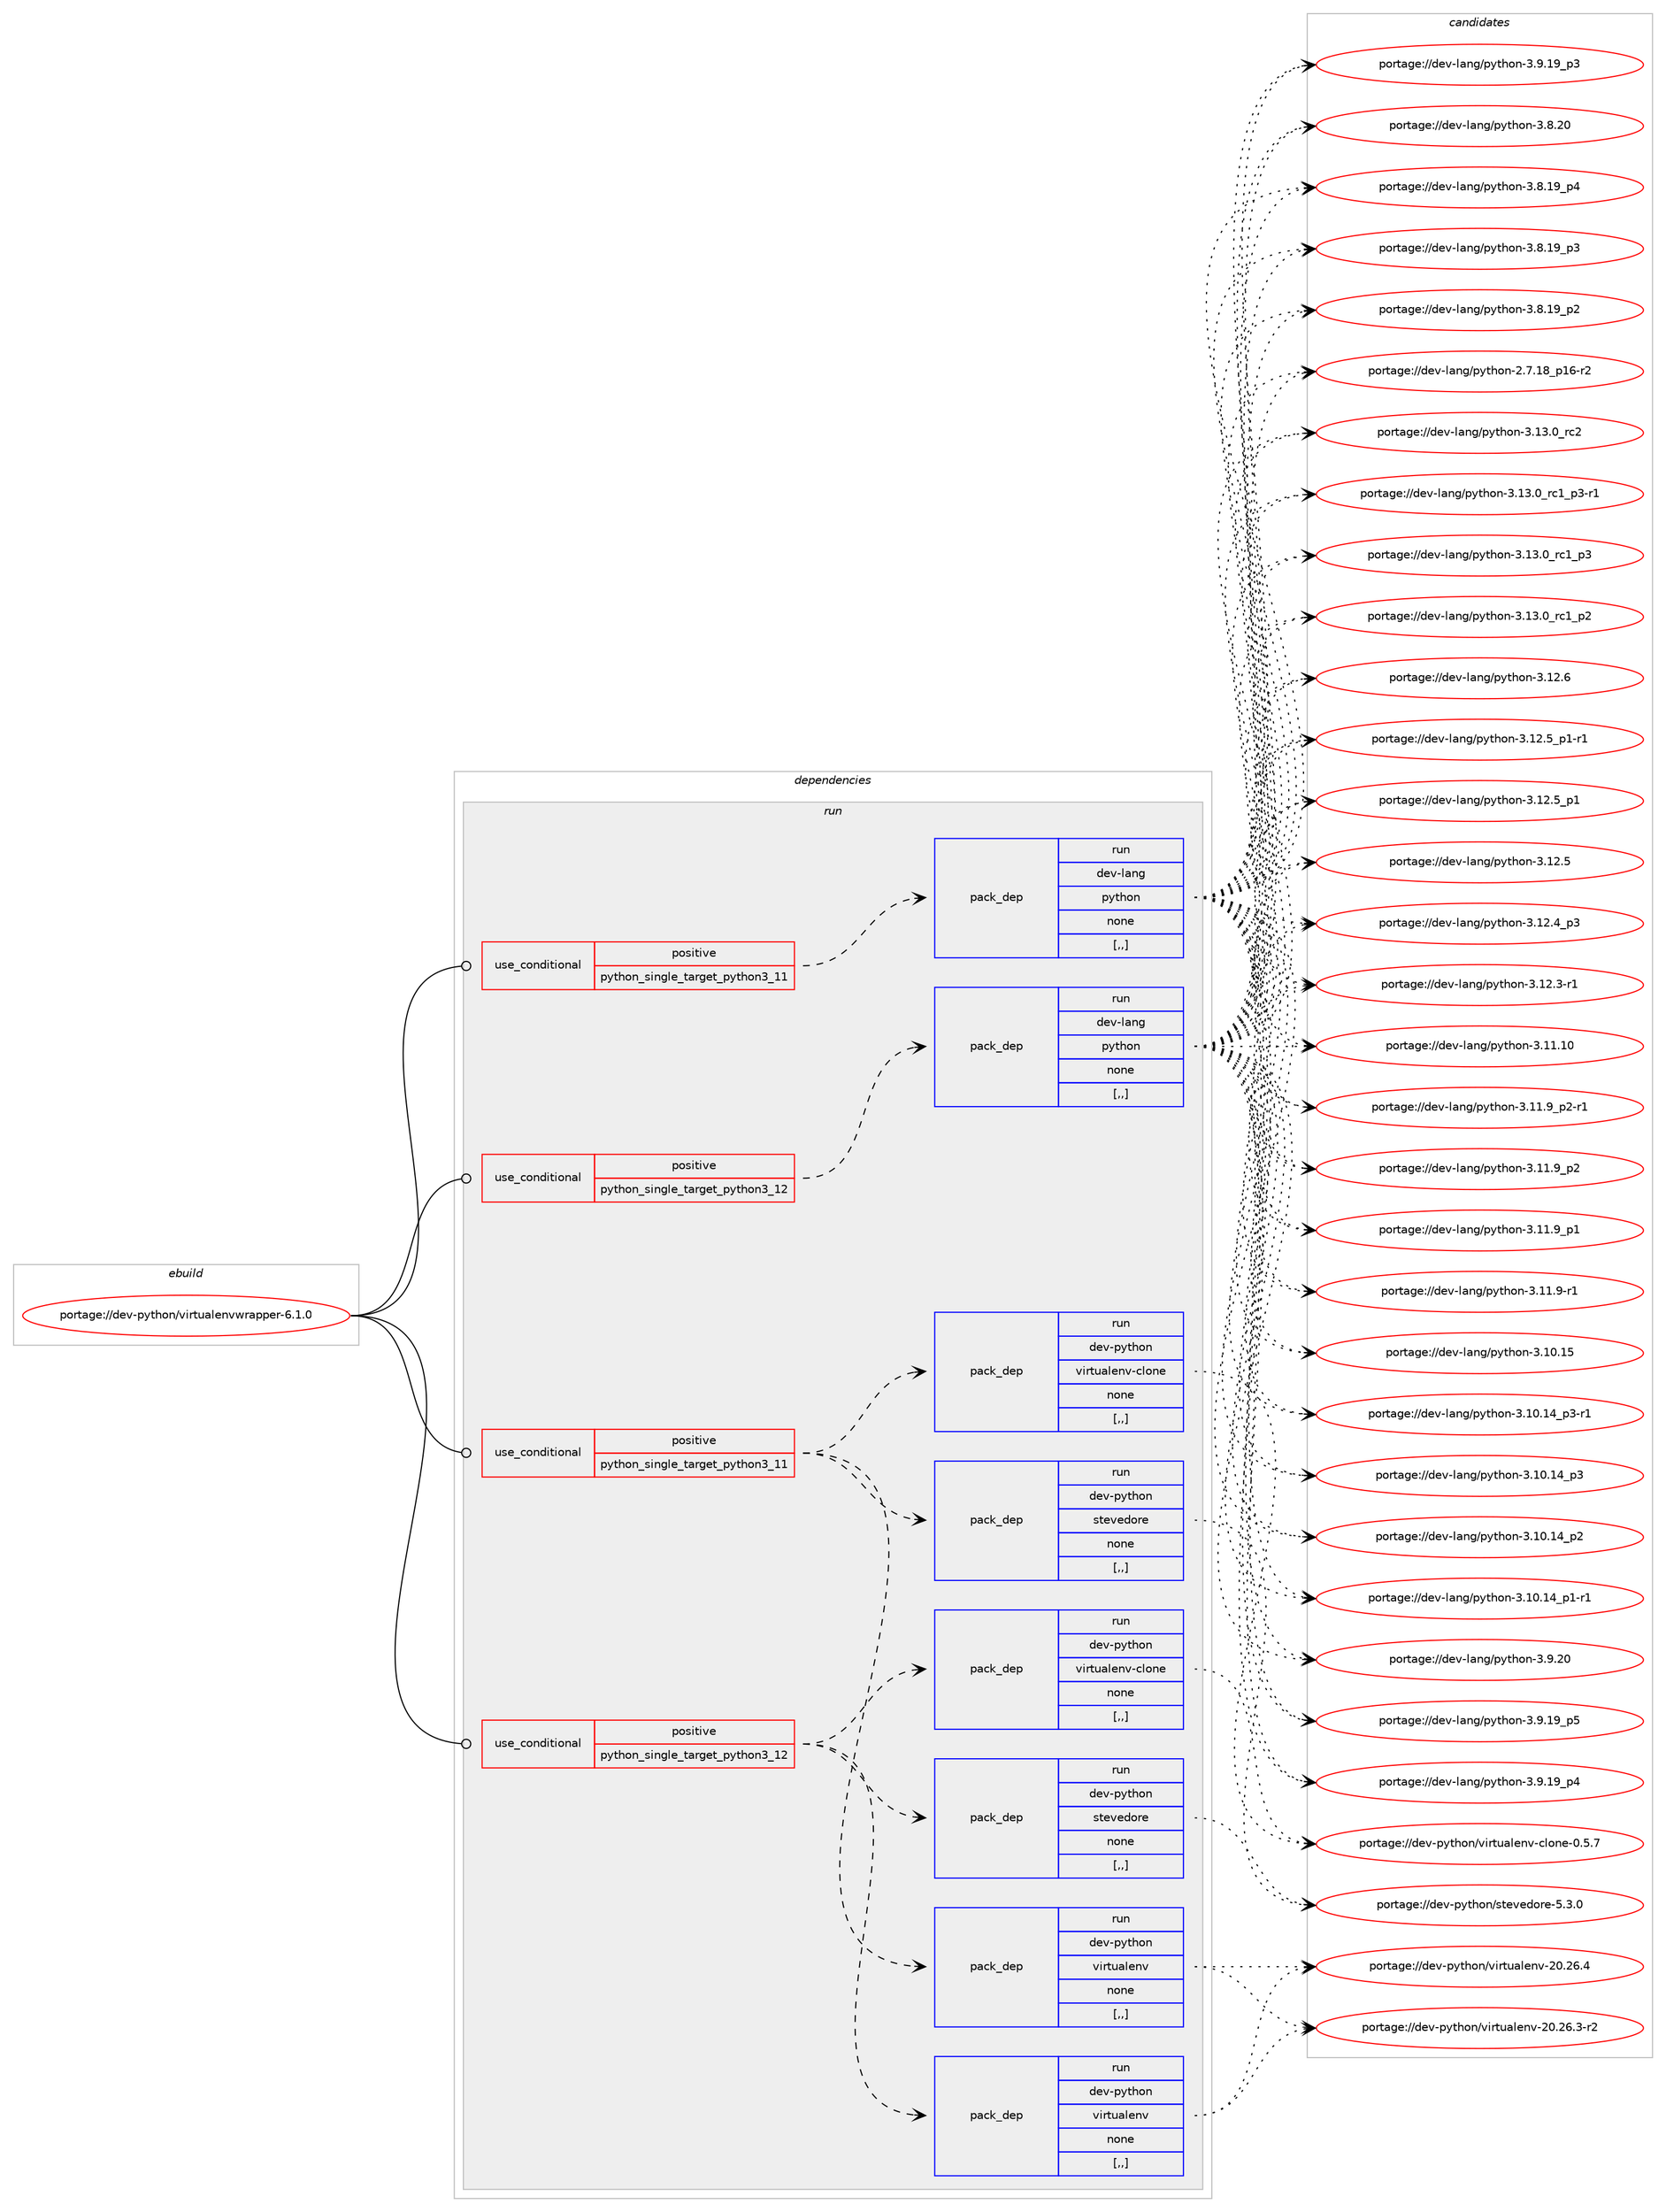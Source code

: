 digraph prolog {

# *************
# Graph options
# *************

newrank=true;
concentrate=true;
compound=true;
graph [rankdir=LR,fontname=Helvetica,fontsize=10,ranksep=1.5];#, ranksep=2.5, nodesep=0.2];
edge  [arrowhead=vee];
node  [fontname=Helvetica,fontsize=10];

# **********
# The ebuild
# **********

subgraph cluster_leftcol {
color=gray;
label=<<i>ebuild</i>>;
id [label="portage://dev-python/virtualenvwrapper-6.1.0", color=red, width=4, href="../dev-python/virtualenvwrapper-6.1.0.svg"];
}

# ****************
# The dependencies
# ****************

subgraph cluster_midcol {
color=gray;
label=<<i>dependencies</i>>;
subgraph cluster_compile {
fillcolor="#eeeeee";
style=filled;
label=<<i>compile</i>>;
}
subgraph cluster_compileandrun {
fillcolor="#eeeeee";
style=filled;
label=<<i>compile and run</i>>;
}
subgraph cluster_run {
fillcolor="#eeeeee";
style=filled;
label=<<i>run</i>>;
subgraph cond171727 {
dependency662479 [label=<<TABLE BORDER="0" CELLBORDER="1" CELLSPACING="0" CELLPADDING="4"><TR><TD ROWSPAN="3" CELLPADDING="10">use_conditional</TD></TR><TR><TD>positive</TD></TR><TR><TD>python_single_target_python3_11</TD></TR></TABLE>>, shape=none, color=red];
subgraph pack485885 {
dependency662480 [label=<<TABLE BORDER="0" CELLBORDER="1" CELLSPACING="0" CELLPADDING="4" WIDTH="220"><TR><TD ROWSPAN="6" CELLPADDING="30">pack_dep</TD></TR><TR><TD WIDTH="110">run</TD></TR><TR><TD>dev-lang</TD></TR><TR><TD>python</TD></TR><TR><TD>none</TD></TR><TR><TD>[,,]</TD></TR></TABLE>>, shape=none, color=blue];
}
dependency662479:e -> dependency662480:w [weight=20,style="dashed",arrowhead="vee"];
}
id:e -> dependency662479:w [weight=20,style="solid",arrowhead="odot"];
subgraph cond171728 {
dependency662481 [label=<<TABLE BORDER="0" CELLBORDER="1" CELLSPACING="0" CELLPADDING="4"><TR><TD ROWSPAN="3" CELLPADDING="10">use_conditional</TD></TR><TR><TD>positive</TD></TR><TR><TD>python_single_target_python3_11</TD></TR></TABLE>>, shape=none, color=red];
subgraph pack485886 {
dependency662482 [label=<<TABLE BORDER="0" CELLBORDER="1" CELLSPACING="0" CELLPADDING="4" WIDTH="220"><TR><TD ROWSPAN="6" CELLPADDING="30">pack_dep</TD></TR><TR><TD WIDTH="110">run</TD></TR><TR><TD>dev-python</TD></TR><TR><TD>stevedore</TD></TR><TR><TD>none</TD></TR><TR><TD>[,,]</TD></TR></TABLE>>, shape=none, color=blue];
}
dependency662481:e -> dependency662482:w [weight=20,style="dashed",arrowhead="vee"];
subgraph pack485887 {
dependency662483 [label=<<TABLE BORDER="0" CELLBORDER="1" CELLSPACING="0" CELLPADDING="4" WIDTH="220"><TR><TD ROWSPAN="6" CELLPADDING="30">pack_dep</TD></TR><TR><TD WIDTH="110">run</TD></TR><TR><TD>dev-python</TD></TR><TR><TD>virtualenv</TD></TR><TR><TD>none</TD></TR><TR><TD>[,,]</TD></TR></TABLE>>, shape=none, color=blue];
}
dependency662481:e -> dependency662483:w [weight=20,style="dashed",arrowhead="vee"];
subgraph pack485888 {
dependency662484 [label=<<TABLE BORDER="0" CELLBORDER="1" CELLSPACING="0" CELLPADDING="4" WIDTH="220"><TR><TD ROWSPAN="6" CELLPADDING="30">pack_dep</TD></TR><TR><TD WIDTH="110">run</TD></TR><TR><TD>dev-python</TD></TR><TR><TD>virtualenv-clone</TD></TR><TR><TD>none</TD></TR><TR><TD>[,,]</TD></TR></TABLE>>, shape=none, color=blue];
}
dependency662481:e -> dependency662484:w [weight=20,style="dashed",arrowhead="vee"];
}
id:e -> dependency662481:w [weight=20,style="solid",arrowhead="odot"];
subgraph cond171729 {
dependency662485 [label=<<TABLE BORDER="0" CELLBORDER="1" CELLSPACING="0" CELLPADDING="4"><TR><TD ROWSPAN="3" CELLPADDING="10">use_conditional</TD></TR><TR><TD>positive</TD></TR><TR><TD>python_single_target_python3_12</TD></TR></TABLE>>, shape=none, color=red];
subgraph pack485889 {
dependency662486 [label=<<TABLE BORDER="0" CELLBORDER="1" CELLSPACING="0" CELLPADDING="4" WIDTH="220"><TR><TD ROWSPAN="6" CELLPADDING="30">pack_dep</TD></TR><TR><TD WIDTH="110">run</TD></TR><TR><TD>dev-lang</TD></TR><TR><TD>python</TD></TR><TR><TD>none</TD></TR><TR><TD>[,,]</TD></TR></TABLE>>, shape=none, color=blue];
}
dependency662485:e -> dependency662486:w [weight=20,style="dashed",arrowhead="vee"];
}
id:e -> dependency662485:w [weight=20,style="solid",arrowhead="odot"];
subgraph cond171730 {
dependency662487 [label=<<TABLE BORDER="0" CELLBORDER="1" CELLSPACING="0" CELLPADDING="4"><TR><TD ROWSPAN="3" CELLPADDING="10">use_conditional</TD></TR><TR><TD>positive</TD></TR><TR><TD>python_single_target_python3_12</TD></TR></TABLE>>, shape=none, color=red];
subgraph pack485890 {
dependency662488 [label=<<TABLE BORDER="0" CELLBORDER="1" CELLSPACING="0" CELLPADDING="4" WIDTH="220"><TR><TD ROWSPAN="6" CELLPADDING="30">pack_dep</TD></TR><TR><TD WIDTH="110">run</TD></TR><TR><TD>dev-python</TD></TR><TR><TD>stevedore</TD></TR><TR><TD>none</TD></TR><TR><TD>[,,]</TD></TR></TABLE>>, shape=none, color=blue];
}
dependency662487:e -> dependency662488:w [weight=20,style="dashed",arrowhead="vee"];
subgraph pack485891 {
dependency662489 [label=<<TABLE BORDER="0" CELLBORDER="1" CELLSPACING="0" CELLPADDING="4" WIDTH="220"><TR><TD ROWSPAN="6" CELLPADDING="30">pack_dep</TD></TR><TR><TD WIDTH="110">run</TD></TR><TR><TD>dev-python</TD></TR><TR><TD>virtualenv</TD></TR><TR><TD>none</TD></TR><TR><TD>[,,]</TD></TR></TABLE>>, shape=none, color=blue];
}
dependency662487:e -> dependency662489:w [weight=20,style="dashed",arrowhead="vee"];
subgraph pack485892 {
dependency662490 [label=<<TABLE BORDER="0" CELLBORDER="1" CELLSPACING="0" CELLPADDING="4" WIDTH="220"><TR><TD ROWSPAN="6" CELLPADDING="30">pack_dep</TD></TR><TR><TD WIDTH="110">run</TD></TR><TR><TD>dev-python</TD></TR><TR><TD>virtualenv-clone</TD></TR><TR><TD>none</TD></TR><TR><TD>[,,]</TD></TR></TABLE>>, shape=none, color=blue];
}
dependency662487:e -> dependency662490:w [weight=20,style="dashed",arrowhead="vee"];
}
id:e -> dependency662487:w [weight=20,style="solid",arrowhead="odot"];
}
}

# **************
# The candidates
# **************

subgraph cluster_choices {
rank=same;
color=gray;
label=<<i>candidates</i>>;

subgraph choice485885 {
color=black;
nodesep=1;
choice10010111845108971101034711212111610411111045514649514648951149950 [label="portage://dev-lang/python-3.13.0_rc2", color=red, width=4,href="../dev-lang/python-3.13.0_rc2.svg"];
choice1001011184510897110103471121211161041111104551464951464895114994995112514511449 [label="portage://dev-lang/python-3.13.0_rc1_p3-r1", color=red, width=4,href="../dev-lang/python-3.13.0_rc1_p3-r1.svg"];
choice100101118451089711010347112121116104111110455146495146489511499499511251 [label="portage://dev-lang/python-3.13.0_rc1_p3", color=red, width=4,href="../dev-lang/python-3.13.0_rc1_p3.svg"];
choice100101118451089711010347112121116104111110455146495146489511499499511250 [label="portage://dev-lang/python-3.13.0_rc1_p2", color=red, width=4,href="../dev-lang/python-3.13.0_rc1_p2.svg"];
choice10010111845108971101034711212111610411111045514649504654 [label="portage://dev-lang/python-3.12.6", color=red, width=4,href="../dev-lang/python-3.12.6.svg"];
choice1001011184510897110103471121211161041111104551464950465395112494511449 [label="portage://dev-lang/python-3.12.5_p1-r1", color=red, width=4,href="../dev-lang/python-3.12.5_p1-r1.svg"];
choice100101118451089711010347112121116104111110455146495046539511249 [label="portage://dev-lang/python-3.12.5_p1", color=red, width=4,href="../dev-lang/python-3.12.5_p1.svg"];
choice10010111845108971101034711212111610411111045514649504653 [label="portage://dev-lang/python-3.12.5", color=red, width=4,href="../dev-lang/python-3.12.5.svg"];
choice100101118451089711010347112121116104111110455146495046529511251 [label="portage://dev-lang/python-3.12.4_p3", color=red, width=4,href="../dev-lang/python-3.12.4_p3.svg"];
choice100101118451089711010347112121116104111110455146495046514511449 [label="portage://dev-lang/python-3.12.3-r1", color=red, width=4,href="../dev-lang/python-3.12.3-r1.svg"];
choice1001011184510897110103471121211161041111104551464949464948 [label="portage://dev-lang/python-3.11.10", color=red, width=4,href="../dev-lang/python-3.11.10.svg"];
choice1001011184510897110103471121211161041111104551464949465795112504511449 [label="portage://dev-lang/python-3.11.9_p2-r1", color=red, width=4,href="../dev-lang/python-3.11.9_p2-r1.svg"];
choice100101118451089711010347112121116104111110455146494946579511250 [label="portage://dev-lang/python-3.11.9_p2", color=red, width=4,href="../dev-lang/python-3.11.9_p2.svg"];
choice100101118451089711010347112121116104111110455146494946579511249 [label="portage://dev-lang/python-3.11.9_p1", color=red, width=4,href="../dev-lang/python-3.11.9_p1.svg"];
choice100101118451089711010347112121116104111110455146494946574511449 [label="portage://dev-lang/python-3.11.9-r1", color=red, width=4,href="../dev-lang/python-3.11.9-r1.svg"];
choice1001011184510897110103471121211161041111104551464948464953 [label="portage://dev-lang/python-3.10.15", color=red, width=4,href="../dev-lang/python-3.10.15.svg"];
choice100101118451089711010347112121116104111110455146494846495295112514511449 [label="portage://dev-lang/python-3.10.14_p3-r1", color=red, width=4,href="../dev-lang/python-3.10.14_p3-r1.svg"];
choice10010111845108971101034711212111610411111045514649484649529511251 [label="portage://dev-lang/python-3.10.14_p3", color=red, width=4,href="../dev-lang/python-3.10.14_p3.svg"];
choice10010111845108971101034711212111610411111045514649484649529511250 [label="portage://dev-lang/python-3.10.14_p2", color=red, width=4,href="../dev-lang/python-3.10.14_p2.svg"];
choice100101118451089711010347112121116104111110455146494846495295112494511449 [label="portage://dev-lang/python-3.10.14_p1-r1", color=red, width=4,href="../dev-lang/python-3.10.14_p1-r1.svg"];
choice10010111845108971101034711212111610411111045514657465048 [label="portage://dev-lang/python-3.9.20", color=red, width=4,href="../dev-lang/python-3.9.20.svg"];
choice100101118451089711010347112121116104111110455146574649579511253 [label="portage://dev-lang/python-3.9.19_p5", color=red, width=4,href="../dev-lang/python-3.9.19_p5.svg"];
choice100101118451089711010347112121116104111110455146574649579511252 [label="portage://dev-lang/python-3.9.19_p4", color=red, width=4,href="../dev-lang/python-3.9.19_p4.svg"];
choice100101118451089711010347112121116104111110455146574649579511251 [label="portage://dev-lang/python-3.9.19_p3", color=red, width=4,href="../dev-lang/python-3.9.19_p3.svg"];
choice10010111845108971101034711212111610411111045514656465048 [label="portage://dev-lang/python-3.8.20", color=red, width=4,href="../dev-lang/python-3.8.20.svg"];
choice100101118451089711010347112121116104111110455146564649579511252 [label="portage://dev-lang/python-3.8.19_p4", color=red, width=4,href="../dev-lang/python-3.8.19_p4.svg"];
choice100101118451089711010347112121116104111110455146564649579511251 [label="portage://dev-lang/python-3.8.19_p3", color=red, width=4,href="../dev-lang/python-3.8.19_p3.svg"];
choice100101118451089711010347112121116104111110455146564649579511250 [label="portage://dev-lang/python-3.8.19_p2", color=red, width=4,href="../dev-lang/python-3.8.19_p2.svg"];
choice100101118451089711010347112121116104111110455046554649569511249544511450 [label="portage://dev-lang/python-2.7.18_p16-r2", color=red, width=4,href="../dev-lang/python-2.7.18_p16-r2.svg"];
dependency662480:e -> choice10010111845108971101034711212111610411111045514649514648951149950:w [style=dotted,weight="100"];
dependency662480:e -> choice1001011184510897110103471121211161041111104551464951464895114994995112514511449:w [style=dotted,weight="100"];
dependency662480:e -> choice100101118451089711010347112121116104111110455146495146489511499499511251:w [style=dotted,weight="100"];
dependency662480:e -> choice100101118451089711010347112121116104111110455146495146489511499499511250:w [style=dotted,weight="100"];
dependency662480:e -> choice10010111845108971101034711212111610411111045514649504654:w [style=dotted,weight="100"];
dependency662480:e -> choice1001011184510897110103471121211161041111104551464950465395112494511449:w [style=dotted,weight="100"];
dependency662480:e -> choice100101118451089711010347112121116104111110455146495046539511249:w [style=dotted,weight="100"];
dependency662480:e -> choice10010111845108971101034711212111610411111045514649504653:w [style=dotted,weight="100"];
dependency662480:e -> choice100101118451089711010347112121116104111110455146495046529511251:w [style=dotted,weight="100"];
dependency662480:e -> choice100101118451089711010347112121116104111110455146495046514511449:w [style=dotted,weight="100"];
dependency662480:e -> choice1001011184510897110103471121211161041111104551464949464948:w [style=dotted,weight="100"];
dependency662480:e -> choice1001011184510897110103471121211161041111104551464949465795112504511449:w [style=dotted,weight="100"];
dependency662480:e -> choice100101118451089711010347112121116104111110455146494946579511250:w [style=dotted,weight="100"];
dependency662480:e -> choice100101118451089711010347112121116104111110455146494946579511249:w [style=dotted,weight="100"];
dependency662480:e -> choice100101118451089711010347112121116104111110455146494946574511449:w [style=dotted,weight="100"];
dependency662480:e -> choice1001011184510897110103471121211161041111104551464948464953:w [style=dotted,weight="100"];
dependency662480:e -> choice100101118451089711010347112121116104111110455146494846495295112514511449:w [style=dotted,weight="100"];
dependency662480:e -> choice10010111845108971101034711212111610411111045514649484649529511251:w [style=dotted,weight="100"];
dependency662480:e -> choice10010111845108971101034711212111610411111045514649484649529511250:w [style=dotted,weight="100"];
dependency662480:e -> choice100101118451089711010347112121116104111110455146494846495295112494511449:w [style=dotted,weight="100"];
dependency662480:e -> choice10010111845108971101034711212111610411111045514657465048:w [style=dotted,weight="100"];
dependency662480:e -> choice100101118451089711010347112121116104111110455146574649579511253:w [style=dotted,weight="100"];
dependency662480:e -> choice100101118451089711010347112121116104111110455146574649579511252:w [style=dotted,weight="100"];
dependency662480:e -> choice100101118451089711010347112121116104111110455146574649579511251:w [style=dotted,weight="100"];
dependency662480:e -> choice10010111845108971101034711212111610411111045514656465048:w [style=dotted,weight="100"];
dependency662480:e -> choice100101118451089711010347112121116104111110455146564649579511252:w [style=dotted,weight="100"];
dependency662480:e -> choice100101118451089711010347112121116104111110455146564649579511251:w [style=dotted,weight="100"];
dependency662480:e -> choice100101118451089711010347112121116104111110455146564649579511250:w [style=dotted,weight="100"];
dependency662480:e -> choice100101118451089711010347112121116104111110455046554649569511249544511450:w [style=dotted,weight="100"];
}
subgraph choice485886 {
color=black;
nodesep=1;
choice1001011184511212111610411111047115116101118101100111114101455346514648 [label="portage://dev-python/stevedore-5.3.0", color=red, width=4,href="../dev-python/stevedore-5.3.0.svg"];
dependency662482:e -> choice1001011184511212111610411111047115116101118101100111114101455346514648:w [style=dotted,weight="100"];
}
subgraph choice485887 {
color=black;
nodesep=1;
choice1001011184511212111610411111047118105114116117971081011101184550484650544652 [label="portage://dev-python/virtualenv-20.26.4", color=red, width=4,href="../dev-python/virtualenv-20.26.4.svg"];
choice10010111845112121116104111110471181051141161179710810111011845504846505446514511450 [label="portage://dev-python/virtualenv-20.26.3-r2", color=red, width=4,href="../dev-python/virtualenv-20.26.3-r2.svg"];
dependency662483:e -> choice1001011184511212111610411111047118105114116117971081011101184550484650544652:w [style=dotted,weight="100"];
dependency662483:e -> choice10010111845112121116104111110471181051141161179710810111011845504846505446514511450:w [style=dotted,weight="100"];
}
subgraph choice485888 {
color=black;
nodesep=1;
choice1001011184511212111610411111047118105114116117971081011101184599108111110101454846534655 [label="portage://dev-python/virtualenv-clone-0.5.7", color=red, width=4,href="../dev-python/virtualenv-clone-0.5.7.svg"];
dependency662484:e -> choice1001011184511212111610411111047118105114116117971081011101184599108111110101454846534655:w [style=dotted,weight="100"];
}
subgraph choice485889 {
color=black;
nodesep=1;
choice10010111845108971101034711212111610411111045514649514648951149950 [label="portage://dev-lang/python-3.13.0_rc2", color=red, width=4,href="../dev-lang/python-3.13.0_rc2.svg"];
choice1001011184510897110103471121211161041111104551464951464895114994995112514511449 [label="portage://dev-lang/python-3.13.0_rc1_p3-r1", color=red, width=4,href="../dev-lang/python-3.13.0_rc1_p3-r1.svg"];
choice100101118451089711010347112121116104111110455146495146489511499499511251 [label="portage://dev-lang/python-3.13.0_rc1_p3", color=red, width=4,href="../dev-lang/python-3.13.0_rc1_p3.svg"];
choice100101118451089711010347112121116104111110455146495146489511499499511250 [label="portage://dev-lang/python-3.13.0_rc1_p2", color=red, width=4,href="../dev-lang/python-3.13.0_rc1_p2.svg"];
choice10010111845108971101034711212111610411111045514649504654 [label="portage://dev-lang/python-3.12.6", color=red, width=4,href="../dev-lang/python-3.12.6.svg"];
choice1001011184510897110103471121211161041111104551464950465395112494511449 [label="portage://dev-lang/python-3.12.5_p1-r1", color=red, width=4,href="../dev-lang/python-3.12.5_p1-r1.svg"];
choice100101118451089711010347112121116104111110455146495046539511249 [label="portage://dev-lang/python-3.12.5_p1", color=red, width=4,href="../dev-lang/python-3.12.5_p1.svg"];
choice10010111845108971101034711212111610411111045514649504653 [label="portage://dev-lang/python-3.12.5", color=red, width=4,href="../dev-lang/python-3.12.5.svg"];
choice100101118451089711010347112121116104111110455146495046529511251 [label="portage://dev-lang/python-3.12.4_p3", color=red, width=4,href="../dev-lang/python-3.12.4_p3.svg"];
choice100101118451089711010347112121116104111110455146495046514511449 [label="portage://dev-lang/python-3.12.3-r1", color=red, width=4,href="../dev-lang/python-3.12.3-r1.svg"];
choice1001011184510897110103471121211161041111104551464949464948 [label="portage://dev-lang/python-3.11.10", color=red, width=4,href="../dev-lang/python-3.11.10.svg"];
choice1001011184510897110103471121211161041111104551464949465795112504511449 [label="portage://dev-lang/python-3.11.9_p2-r1", color=red, width=4,href="../dev-lang/python-3.11.9_p2-r1.svg"];
choice100101118451089711010347112121116104111110455146494946579511250 [label="portage://dev-lang/python-3.11.9_p2", color=red, width=4,href="../dev-lang/python-3.11.9_p2.svg"];
choice100101118451089711010347112121116104111110455146494946579511249 [label="portage://dev-lang/python-3.11.9_p1", color=red, width=4,href="../dev-lang/python-3.11.9_p1.svg"];
choice100101118451089711010347112121116104111110455146494946574511449 [label="portage://dev-lang/python-3.11.9-r1", color=red, width=4,href="../dev-lang/python-3.11.9-r1.svg"];
choice1001011184510897110103471121211161041111104551464948464953 [label="portage://dev-lang/python-3.10.15", color=red, width=4,href="../dev-lang/python-3.10.15.svg"];
choice100101118451089711010347112121116104111110455146494846495295112514511449 [label="portage://dev-lang/python-3.10.14_p3-r1", color=red, width=4,href="../dev-lang/python-3.10.14_p3-r1.svg"];
choice10010111845108971101034711212111610411111045514649484649529511251 [label="portage://dev-lang/python-3.10.14_p3", color=red, width=4,href="../dev-lang/python-3.10.14_p3.svg"];
choice10010111845108971101034711212111610411111045514649484649529511250 [label="portage://dev-lang/python-3.10.14_p2", color=red, width=4,href="../dev-lang/python-3.10.14_p2.svg"];
choice100101118451089711010347112121116104111110455146494846495295112494511449 [label="portage://dev-lang/python-3.10.14_p1-r1", color=red, width=4,href="../dev-lang/python-3.10.14_p1-r1.svg"];
choice10010111845108971101034711212111610411111045514657465048 [label="portage://dev-lang/python-3.9.20", color=red, width=4,href="../dev-lang/python-3.9.20.svg"];
choice100101118451089711010347112121116104111110455146574649579511253 [label="portage://dev-lang/python-3.9.19_p5", color=red, width=4,href="../dev-lang/python-3.9.19_p5.svg"];
choice100101118451089711010347112121116104111110455146574649579511252 [label="portage://dev-lang/python-3.9.19_p4", color=red, width=4,href="../dev-lang/python-3.9.19_p4.svg"];
choice100101118451089711010347112121116104111110455146574649579511251 [label="portage://dev-lang/python-3.9.19_p3", color=red, width=4,href="../dev-lang/python-3.9.19_p3.svg"];
choice10010111845108971101034711212111610411111045514656465048 [label="portage://dev-lang/python-3.8.20", color=red, width=4,href="../dev-lang/python-3.8.20.svg"];
choice100101118451089711010347112121116104111110455146564649579511252 [label="portage://dev-lang/python-3.8.19_p4", color=red, width=4,href="../dev-lang/python-3.8.19_p4.svg"];
choice100101118451089711010347112121116104111110455146564649579511251 [label="portage://dev-lang/python-3.8.19_p3", color=red, width=4,href="../dev-lang/python-3.8.19_p3.svg"];
choice100101118451089711010347112121116104111110455146564649579511250 [label="portage://dev-lang/python-3.8.19_p2", color=red, width=4,href="../dev-lang/python-3.8.19_p2.svg"];
choice100101118451089711010347112121116104111110455046554649569511249544511450 [label="portage://dev-lang/python-2.7.18_p16-r2", color=red, width=4,href="../dev-lang/python-2.7.18_p16-r2.svg"];
dependency662486:e -> choice10010111845108971101034711212111610411111045514649514648951149950:w [style=dotted,weight="100"];
dependency662486:e -> choice1001011184510897110103471121211161041111104551464951464895114994995112514511449:w [style=dotted,weight="100"];
dependency662486:e -> choice100101118451089711010347112121116104111110455146495146489511499499511251:w [style=dotted,weight="100"];
dependency662486:e -> choice100101118451089711010347112121116104111110455146495146489511499499511250:w [style=dotted,weight="100"];
dependency662486:e -> choice10010111845108971101034711212111610411111045514649504654:w [style=dotted,weight="100"];
dependency662486:e -> choice1001011184510897110103471121211161041111104551464950465395112494511449:w [style=dotted,weight="100"];
dependency662486:e -> choice100101118451089711010347112121116104111110455146495046539511249:w [style=dotted,weight="100"];
dependency662486:e -> choice10010111845108971101034711212111610411111045514649504653:w [style=dotted,weight="100"];
dependency662486:e -> choice100101118451089711010347112121116104111110455146495046529511251:w [style=dotted,weight="100"];
dependency662486:e -> choice100101118451089711010347112121116104111110455146495046514511449:w [style=dotted,weight="100"];
dependency662486:e -> choice1001011184510897110103471121211161041111104551464949464948:w [style=dotted,weight="100"];
dependency662486:e -> choice1001011184510897110103471121211161041111104551464949465795112504511449:w [style=dotted,weight="100"];
dependency662486:e -> choice100101118451089711010347112121116104111110455146494946579511250:w [style=dotted,weight="100"];
dependency662486:e -> choice100101118451089711010347112121116104111110455146494946579511249:w [style=dotted,weight="100"];
dependency662486:e -> choice100101118451089711010347112121116104111110455146494946574511449:w [style=dotted,weight="100"];
dependency662486:e -> choice1001011184510897110103471121211161041111104551464948464953:w [style=dotted,weight="100"];
dependency662486:e -> choice100101118451089711010347112121116104111110455146494846495295112514511449:w [style=dotted,weight="100"];
dependency662486:e -> choice10010111845108971101034711212111610411111045514649484649529511251:w [style=dotted,weight="100"];
dependency662486:e -> choice10010111845108971101034711212111610411111045514649484649529511250:w [style=dotted,weight="100"];
dependency662486:e -> choice100101118451089711010347112121116104111110455146494846495295112494511449:w [style=dotted,weight="100"];
dependency662486:e -> choice10010111845108971101034711212111610411111045514657465048:w [style=dotted,weight="100"];
dependency662486:e -> choice100101118451089711010347112121116104111110455146574649579511253:w [style=dotted,weight="100"];
dependency662486:e -> choice100101118451089711010347112121116104111110455146574649579511252:w [style=dotted,weight="100"];
dependency662486:e -> choice100101118451089711010347112121116104111110455146574649579511251:w [style=dotted,weight="100"];
dependency662486:e -> choice10010111845108971101034711212111610411111045514656465048:w [style=dotted,weight="100"];
dependency662486:e -> choice100101118451089711010347112121116104111110455146564649579511252:w [style=dotted,weight="100"];
dependency662486:e -> choice100101118451089711010347112121116104111110455146564649579511251:w [style=dotted,weight="100"];
dependency662486:e -> choice100101118451089711010347112121116104111110455146564649579511250:w [style=dotted,weight="100"];
dependency662486:e -> choice100101118451089711010347112121116104111110455046554649569511249544511450:w [style=dotted,weight="100"];
}
subgraph choice485890 {
color=black;
nodesep=1;
choice1001011184511212111610411111047115116101118101100111114101455346514648 [label="portage://dev-python/stevedore-5.3.0", color=red, width=4,href="../dev-python/stevedore-5.3.0.svg"];
dependency662488:e -> choice1001011184511212111610411111047115116101118101100111114101455346514648:w [style=dotted,weight="100"];
}
subgraph choice485891 {
color=black;
nodesep=1;
choice1001011184511212111610411111047118105114116117971081011101184550484650544652 [label="portage://dev-python/virtualenv-20.26.4", color=red, width=4,href="../dev-python/virtualenv-20.26.4.svg"];
choice10010111845112121116104111110471181051141161179710810111011845504846505446514511450 [label="portage://dev-python/virtualenv-20.26.3-r2", color=red, width=4,href="../dev-python/virtualenv-20.26.3-r2.svg"];
dependency662489:e -> choice1001011184511212111610411111047118105114116117971081011101184550484650544652:w [style=dotted,weight="100"];
dependency662489:e -> choice10010111845112121116104111110471181051141161179710810111011845504846505446514511450:w [style=dotted,weight="100"];
}
subgraph choice485892 {
color=black;
nodesep=1;
choice1001011184511212111610411111047118105114116117971081011101184599108111110101454846534655 [label="portage://dev-python/virtualenv-clone-0.5.7", color=red, width=4,href="../dev-python/virtualenv-clone-0.5.7.svg"];
dependency662490:e -> choice1001011184511212111610411111047118105114116117971081011101184599108111110101454846534655:w [style=dotted,weight="100"];
}
}

}
